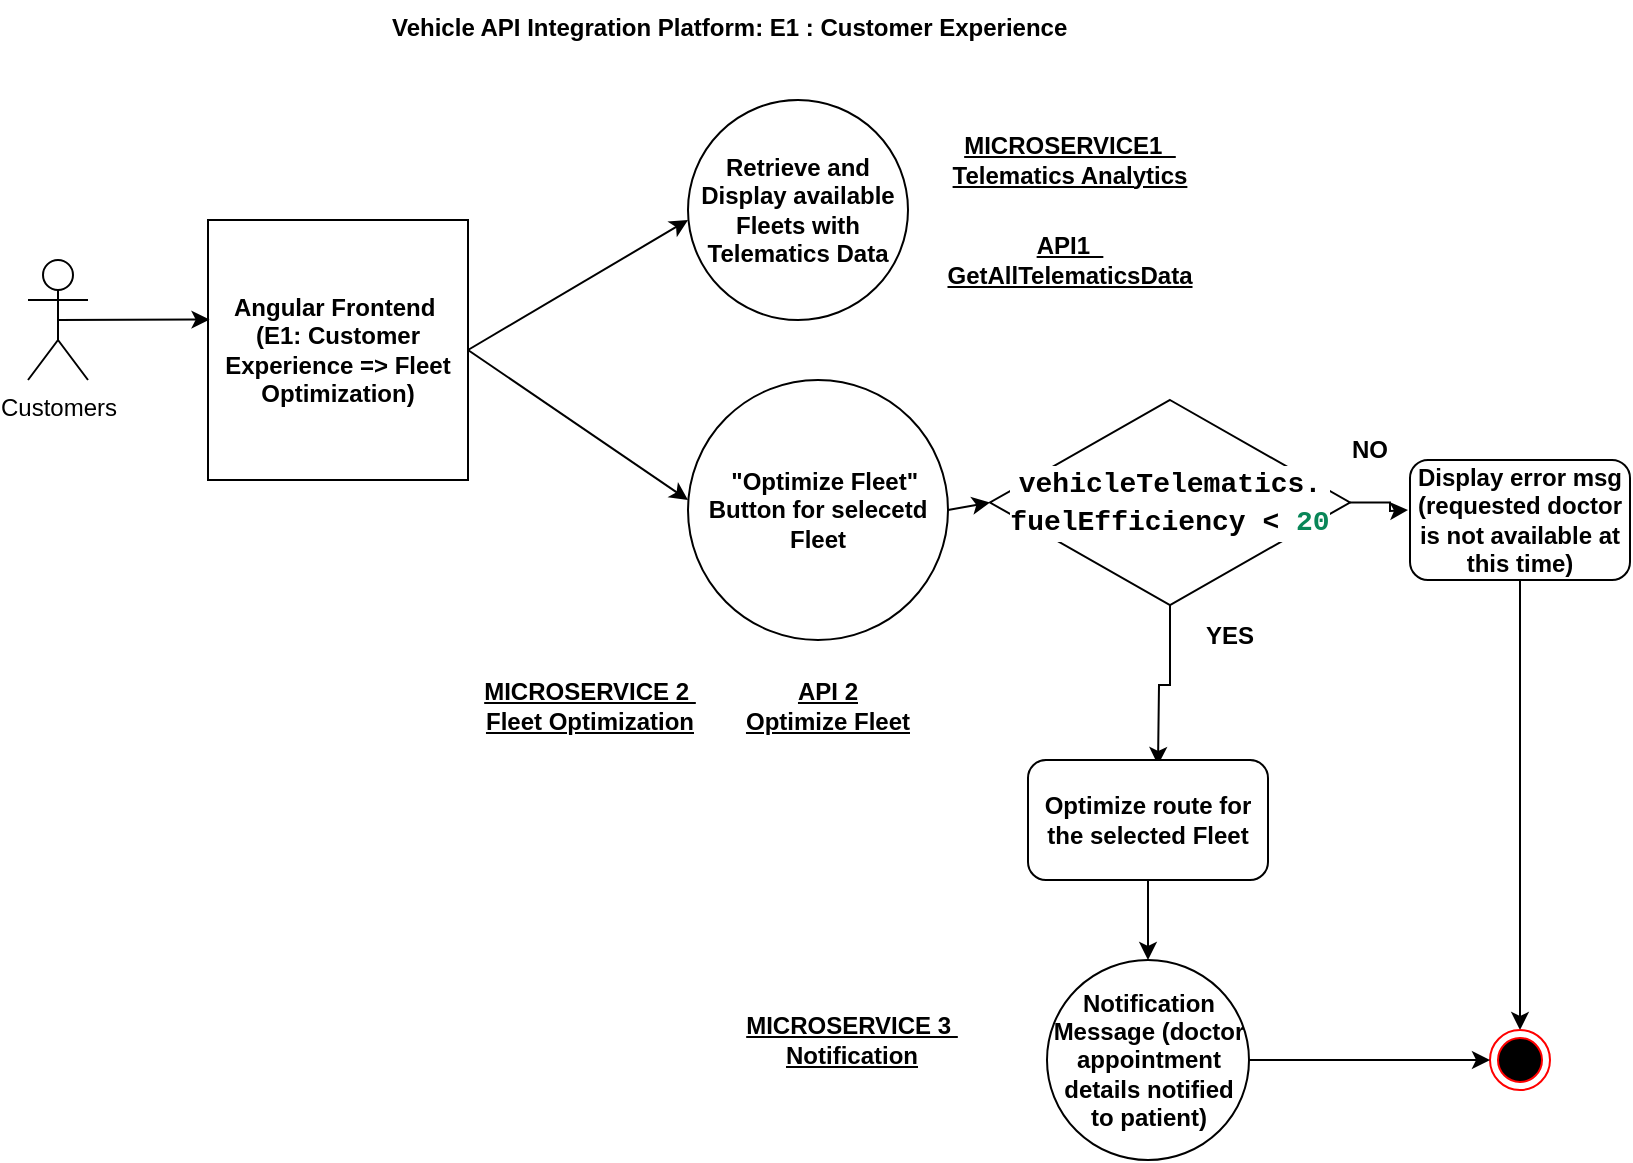 <mxfile version="24.0.7" type="github">
  <diagram name="Page-1" id="PpiKkiDvaP0agM-0ErOj">
    <mxGraphModel dx="1149" dy="543" grid="1" gridSize="10" guides="1" tooltips="1" connect="1" arrows="1" fold="1" page="1" pageScale="1" pageWidth="850" pageHeight="1100" math="0" shadow="0">
      <root>
        <mxCell id="0" />
        <mxCell id="1" parent="0" />
        <mxCell id="7Mi9UlGByk3WwvWGCCkA-1" value="Customers" style="shape=umlActor;verticalLabelPosition=bottom;verticalAlign=top;html=1;outlineConnect=0;" parent="1" vertex="1">
          <mxGeometry x="39" y="140" width="30" height="60" as="geometry" />
        </mxCell>
        <mxCell id="7Mi9UlGByk3WwvWGCCkA-2" value="&lt;b&gt;Angular Frontend&amp;nbsp; (E1: Customer Experience =&amp;gt; Fleet Optimization)&lt;/b&gt;" style="whiteSpace=wrap;html=1;aspect=fixed;" parent="1" vertex="1">
          <mxGeometry x="129" y="120" width="130" height="130" as="geometry" />
        </mxCell>
        <mxCell id="7Mi9UlGByk3WwvWGCCkA-3" value="" style="endArrow=classic;html=1;rounded=0;exitX=0.5;exitY=0.5;exitDx=0;exitDy=0;exitPerimeter=0;entryX=0.006;entryY=0.383;entryDx=0;entryDy=0;entryPerimeter=0;" parent="1" source="7Mi9UlGByk3WwvWGCCkA-1" target="7Mi9UlGByk3WwvWGCCkA-2" edge="1">
          <mxGeometry width="50" height="50" relative="1" as="geometry">
            <mxPoint x="289" y="230" as="sourcePoint" />
            <mxPoint x="339" y="180" as="targetPoint" />
          </mxGeometry>
        </mxCell>
        <mxCell id="7Mi9UlGByk3WwvWGCCkA-4" value="" style="endArrow=classic;html=1;rounded=0;exitX=1;exitY=0.5;exitDx=0;exitDy=0;" parent="1" source="7Mi9UlGByk3WwvWGCCkA-2" edge="1">
          <mxGeometry width="50" height="50" relative="1" as="geometry">
            <mxPoint x="289" y="230" as="sourcePoint" />
            <mxPoint x="369" y="120" as="targetPoint" />
          </mxGeometry>
        </mxCell>
        <mxCell id="7Mi9UlGByk3WwvWGCCkA-5" value="&lt;b&gt;Retrieve and Display available Fleets with Telematics Data&lt;/b&gt;" style="ellipse;whiteSpace=wrap;html=1;aspect=fixed;" parent="1" vertex="1">
          <mxGeometry x="369" y="60" width="110" height="110" as="geometry" />
        </mxCell>
        <mxCell id="7Mi9UlGByk3WwvWGCCkA-6" value="" style="endArrow=classic;html=1;rounded=0;exitX=1;exitY=0.5;exitDx=0;exitDy=0;" parent="1" source="7Mi9UlGByk3WwvWGCCkA-2" edge="1">
          <mxGeometry width="50" height="50" relative="1" as="geometry">
            <mxPoint x="289" y="230" as="sourcePoint" />
            <mxPoint x="369" y="260" as="targetPoint" />
          </mxGeometry>
        </mxCell>
        <mxCell id="7Mi9UlGByk3WwvWGCCkA-7" value="&lt;b&gt;&amp;nbsp; &quot;Optimize Fleet&quot; Button for selecetd Fleet&lt;/b&gt;" style="ellipse;whiteSpace=wrap;html=1;aspect=fixed;" parent="1" vertex="1">
          <mxGeometry x="369" y="200" width="130" height="130" as="geometry" />
        </mxCell>
        <mxCell id="7Mi9UlGByk3WwvWGCCkA-8" value="" style="endArrow=classic;html=1;rounded=0;exitX=1;exitY=0.5;exitDx=0;exitDy=0;entryX=0;entryY=0.5;entryDx=0;entryDy=0;" parent="1" source="7Mi9UlGByk3WwvWGCCkA-7" edge="1" target="7Mi9UlGByk3WwvWGCCkA-11">
          <mxGeometry width="50" height="50" relative="1" as="geometry">
            <mxPoint x="509" y="310" as="sourcePoint" />
            <mxPoint x="559" y="265" as="targetPoint" />
          </mxGeometry>
        </mxCell>
        <mxCell id="7Mi9UlGByk3WwvWGCCkA-9" value="" style="edgeStyle=orthogonalEdgeStyle;rounded=0;orthogonalLoop=1;jettySize=auto;html=1;" parent="1" source="7Mi9UlGByk3WwvWGCCkA-11" edge="1">
          <mxGeometry relative="1" as="geometry">
            <mxPoint x="604" y="392.5" as="targetPoint" />
          </mxGeometry>
        </mxCell>
        <mxCell id="7Mi9UlGByk3WwvWGCCkA-10" value="" style="edgeStyle=orthogonalEdgeStyle;rounded=0;orthogonalLoop=1;jettySize=auto;html=1;" parent="1" source="7Mi9UlGByk3WwvWGCCkA-11" edge="1">
          <mxGeometry relative="1" as="geometry">
            <mxPoint x="729" y="265" as="targetPoint" />
          </mxGeometry>
        </mxCell>
        <mxCell id="7Mi9UlGByk3WwvWGCCkA-11" value="&lt;div style=&quot;background-color: rgb(255, 255, 255); font-family: Consolas, &amp;quot;Courier New&amp;quot;, monospace; font-size: 14px; line-height: 19px; white-space: pre;&quot;&gt;&lt;b&gt;vehicleTelematics.&lt;/b&gt;&lt;/div&gt;&lt;div style=&quot;background-color: rgb(255, 255, 255); font-family: Consolas, &amp;quot;Courier New&amp;quot;, monospace; font-size: 14px; line-height: 19px; white-space: pre;&quot;&gt;&lt;b&gt;fuelEfficiency &amp;lt; &lt;span style=&quot;color: #098658;&quot;&gt;20&lt;/span&gt;&lt;/b&gt;&lt;/div&gt;" style="rhombus;whiteSpace=wrap;html=1;" parent="1" vertex="1">
          <mxGeometry x="520" y="210" width="180" height="102.5" as="geometry" />
        </mxCell>
        <mxCell id="7Mi9UlGByk3WwvWGCCkA-12" value="" style="edgeStyle=orthogonalEdgeStyle;rounded=0;orthogonalLoop=1;jettySize=auto;html=1;" parent="1" source="7Mi9UlGByk3WwvWGCCkA-13" target="7Mi9UlGByk3WwvWGCCkA-20" edge="1">
          <mxGeometry relative="1" as="geometry" />
        </mxCell>
        <mxCell id="7Mi9UlGByk3WwvWGCCkA-13" value="&lt;b&gt;Optimize route for the selected Fleet&lt;/b&gt;" style="rounded=1;whiteSpace=wrap;html=1;" parent="1" vertex="1">
          <mxGeometry x="539" y="390" width="120" height="60" as="geometry" />
        </mxCell>
        <mxCell id="7Mi9UlGByk3WwvWGCCkA-14" value="&lt;b&gt;YES&lt;/b&gt;" style="text;html=1;strokeColor=none;fillColor=none;align=center;verticalAlign=middle;whiteSpace=wrap;rounded=0;" parent="1" vertex="1">
          <mxGeometry x="610" y="312.5" width="60" height="30" as="geometry" />
        </mxCell>
        <mxCell id="7Mi9UlGByk3WwvWGCCkA-15" value="&lt;b&gt;NO&lt;/b&gt;" style="text;html=1;strokeColor=none;fillColor=none;align=center;verticalAlign=middle;whiteSpace=wrap;rounded=0;" parent="1" vertex="1">
          <mxGeometry x="680" y="220" width="60" height="30" as="geometry" />
        </mxCell>
        <mxCell id="7Mi9UlGByk3WwvWGCCkA-16" value="&lt;b&gt;Display error msg (requested doctor is not available at this time)&lt;/b&gt;" style="rounded=1;whiteSpace=wrap;html=1;" parent="1" vertex="1">
          <mxGeometry x="730" y="240" width="110" height="60" as="geometry" />
        </mxCell>
        <mxCell id="7Mi9UlGByk3WwvWGCCkA-17" style="edgeStyle=orthogonalEdgeStyle;rounded=0;orthogonalLoop=1;jettySize=auto;html=1;entryX=0.5;entryY=0;entryDx=0;entryDy=0;exitX=0.5;exitY=1;exitDx=0;exitDy=0;" parent="1" source="7Mi9UlGByk3WwvWGCCkA-16" target="7Mi9UlGByk3WwvWGCCkA-18" edge="1">
          <mxGeometry relative="1" as="geometry">
            <mxPoint x="785" y="352.5" as="sourcePoint" />
          </mxGeometry>
        </mxCell>
        <mxCell id="7Mi9UlGByk3WwvWGCCkA-18" value="" style="ellipse;html=1;shape=endState;fillColor=#000000;strokeColor=#ff0000;" parent="1" vertex="1">
          <mxGeometry x="770" y="525" width="30" height="30" as="geometry" />
        </mxCell>
        <mxCell id="7Mi9UlGByk3WwvWGCCkA-19" style="edgeStyle=orthogonalEdgeStyle;rounded=0;orthogonalLoop=1;jettySize=auto;html=1;exitX=1;exitY=0.5;exitDx=0;exitDy=0;entryX=0;entryY=0.5;entryDx=0;entryDy=0;" parent="1" source="7Mi9UlGByk3WwvWGCCkA-20" target="7Mi9UlGByk3WwvWGCCkA-18" edge="1">
          <mxGeometry relative="1" as="geometry" />
        </mxCell>
        <mxCell id="7Mi9UlGByk3WwvWGCCkA-20" value="Notification Message (doctor appointment details notified to patient)" style="ellipse;whiteSpace=wrap;html=1;rounded=1;fontStyle=1" parent="1" vertex="1">
          <mxGeometry x="548.5" y="490" width="101" height="100" as="geometry" />
        </mxCell>
        <mxCell id="7Mi9UlGByk3WwvWGCCkA-21" value="&lt;b&gt;&lt;u&gt;MICROSERVICE1&amp;nbsp;&amp;nbsp;&lt;/u&gt;&lt;/b&gt;&lt;div&gt;&lt;b&gt;&lt;u&gt;Telematics Analytics&lt;/u&gt;&lt;/b&gt;&lt;/div&gt;" style="text;html=1;strokeColor=none;fillColor=none;align=center;verticalAlign=middle;whiteSpace=wrap;rounded=0;" parent="1" vertex="1">
          <mxGeometry x="488.5" y="70" width="141.5" height="40" as="geometry" />
        </mxCell>
        <mxCell id="7Mi9UlGByk3WwvWGCCkA-22" value="&lt;b&gt;&lt;u&gt;MICROSERVICE 2&amp;nbsp; Fleet Optimization&lt;/u&gt;&lt;/b&gt;" style="text;html=1;strokeColor=none;fillColor=none;align=center;verticalAlign=middle;whiteSpace=wrap;rounded=0;" parent="1" vertex="1">
          <mxGeometry x="259" y="342.5" width="121.5" height="40" as="geometry" />
        </mxCell>
        <mxCell id="7Mi9UlGByk3WwvWGCCkA-23" value="&lt;b&gt;&lt;u&gt;MICROSERVICE 3&amp;nbsp; Notification&lt;/u&gt;&lt;/b&gt;" style="text;html=1;strokeColor=none;fillColor=none;align=center;verticalAlign=middle;whiteSpace=wrap;rounded=0;" parent="1" vertex="1">
          <mxGeometry x="390" y="510" width="121.5" height="40" as="geometry" />
        </mxCell>
        <mxCell id="7Mi9UlGByk3WwvWGCCkA-24" value="Vehicle API Integration Platform: E1 : Customer Experience" style="text;whiteSpace=wrap;fontStyle=1" parent="1" vertex="1">
          <mxGeometry x="218.5" y="10" width="381.5" height="40" as="geometry" />
        </mxCell>
        <mxCell id="7Mi9UlGByk3WwvWGCCkA-25" value="&lt;b&gt;&lt;u&gt;API1&amp;nbsp;&amp;nbsp;&lt;/u&gt;&lt;/b&gt;&lt;div&gt;&lt;b&gt;&lt;u&gt;GetAllTelematicsData&lt;/u&gt;&lt;/b&gt;&lt;/div&gt;" style="text;html=1;strokeColor=none;fillColor=none;align=center;verticalAlign=middle;whiteSpace=wrap;rounded=0;" parent="1" vertex="1">
          <mxGeometry x="488.5" y="120" width="141.5" height="40" as="geometry" />
        </mxCell>
        <mxCell id="7Mi9UlGByk3WwvWGCCkA-26" value="&lt;b&gt;&lt;u&gt;API 2&lt;/u&gt;&lt;/b&gt;&lt;div&gt;&lt;b&gt;&lt;u&gt;Optimize Fleet&lt;/u&gt;&lt;/b&gt;&lt;/div&gt;" style="text;html=1;strokeColor=none;fillColor=none;align=center;verticalAlign=middle;whiteSpace=wrap;rounded=0;" parent="1" vertex="1">
          <mxGeometry x="377.5" y="342.5" width="121.5" height="40" as="geometry" />
        </mxCell>
      </root>
    </mxGraphModel>
  </diagram>
</mxfile>
